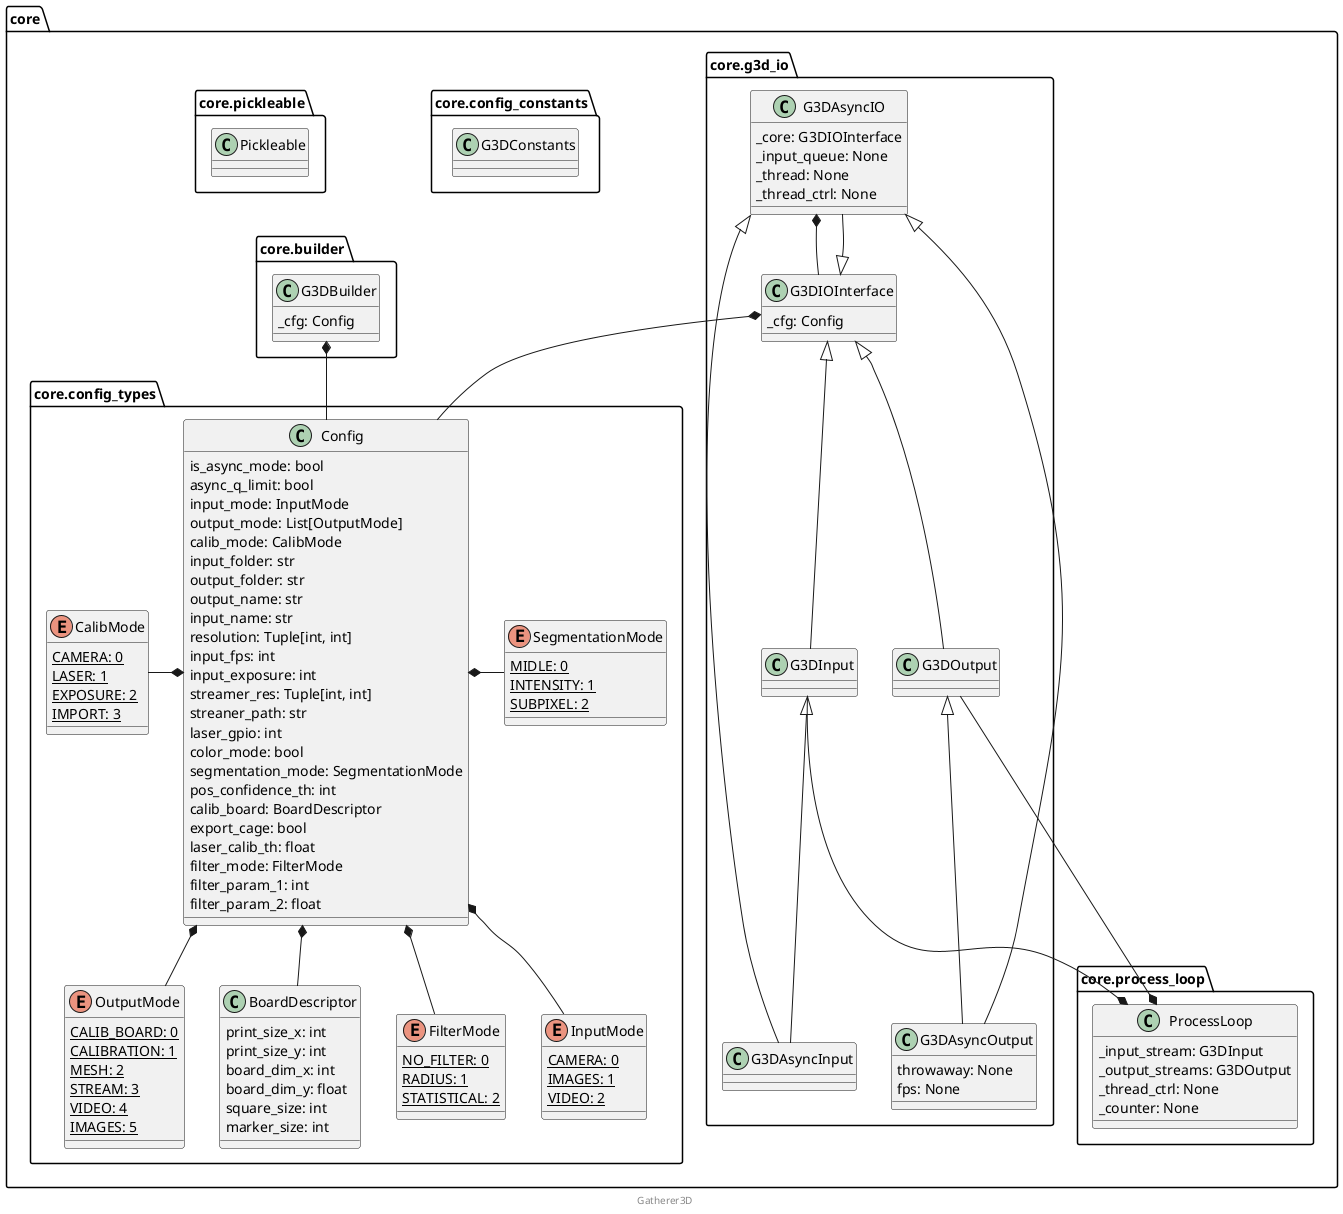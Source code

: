@startuml core
namespace core {
    namespace g3d_io {}
    namespace builder {}
    namespace process_loop {}
    namespace config_types {}
    namespace config_constants {}
    namespace pickleable {}
}
class core.g3d_io.G3DAsyncInput {
}
class core.g3d_io.G3DAsyncOutput {
    throwaway: None
    fps: None
}
class core.builder.G3DBuilder {
    _cfg: Config
}
class core.g3d_io.G3DInput {
}
class core.process_loop.ProcessLoop {
    _input_stream: G3DInput
    _output_streams: G3DOutput
    _thread_ctrl: None
    _counter: None
}
enum core.config_types.CalibMode {
    CAMERA: 0 {static}
    LASER: 1 {static}
    EXPOSURE: 2 {static}
    IMPORT: 3 {static}
}
class core.config_types.Config {
    is_async_mode: bool
    async_q_limit: bool
    input_mode: InputMode
    output_mode: List[OutputMode]
    calib_mode: CalibMode
    input_folder: str
    output_folder: str
    output_name: str
    input_name: str
    resolution: Tuple[int, int]
    input_fps: int
    input_exposure: int
    streamer_res: Tuple[int, int]
    streaner_path: str
    laser_gpio: int
    color_mode: bool
    segmentation_mode: SegmentationMode
    pos_confidence_th: int
    calib_board: BoardDescriptor
    export_cage: bool
    laser_calib_th: float
    filter_mode: FilterMode
    filter_param_1: int
    filter_param_2: float
}
enum core.config_types.FilterMode {
    NO_FILTER: 0 {static}
    RADIUS: 1 {static}
    STATISTICAL: 2 {static}
}
class core.config_constants.G3DConstants {
}
enum core.config_types.InputMode {
    CAMERA: 0 {static}
    IMAGES: 1 {static}
    VIDEO: 2 {static}
}
enum core.config_types.OutputMode {
    CALIB_BOARD: 0 {static}
    CALIBRATION: 1 {static}
    MESH: 2 {static}
    STREAM: 3 {static}
    VIDEO: 4 {static}
    IMAGES: 5 {static}
}
enum core.config_types.SegmentationMode {
    MIDLE: 0 {static}
    INTENSITY: 1 {static}
    SUBPIXEL: 2 {static}
}
class core.config_types.BoardDescriptor {
    print_size_x: int
    print_size_y: int
    board_dim_x: int
    board_dim_y: float
    square_size: int
    marker_size: int
}
class core.g3d_io.G3DAsyncIO {
    _core: G3DIOInterface
    _input_queue: None
    _thread: None
    _thread_ctrl: None
}
class core.g3d_io.G3DIOInterface {
    _cfg: Config
}
class core.g3d_io.G3DOutput {
}
class core.pickleable.Pickleable {
}
core.g3d_io.G3DInput <|-- core.g3d_io.G3DAsyncInput
core.g3d_io.G3DAsyncIO <|-- core.g3d_io.G3DAsyncInput
core.g3d_io.G3DOutput <|-- core.g3d_io.G3DAsyncOutput
core.g3d_io.G3DAsyncIO <|-- core.g3d_io.G3DAsyncOutput
core.builder.G3DBuilder *-down- core.config_types.Config
core.g3d_io.G3DIOInterface <|-- core.g3d_io.G3DInput
core.process_loop.ProcessLoop *-up- core.g3d_io.G3DInput
core.process_loop.ProcessLoop *-- core.g3d_io.G3DOutput
core.config_types.Config *-- core.config_types.InputMode
core.config_types.Config *-- core.config_types.OutputMode
core.config_types.Config *-left- core.config_types.CalibMode
core.config_types.Config *-right- core.config_types.SegmentationMode
core.config_types.Config *-- core.config_types.BoardDescriptor
core.config_types.Config *-- core.config_types.FilterMode
core.g3d_io.G3DAsyncIO *-- core.g3d_io.G3DIOInterface
core.g3d_io.G3DIOInterface <|-- core.g3d_io.G3DAsyncIO
core.g3d_io.G3DIOInterface *-- core.config_types.Config
core.g3d_io.G3DIOInterface <|-- core.g3d_io.G3DOutput
footer Gatherer3D
@enduml
